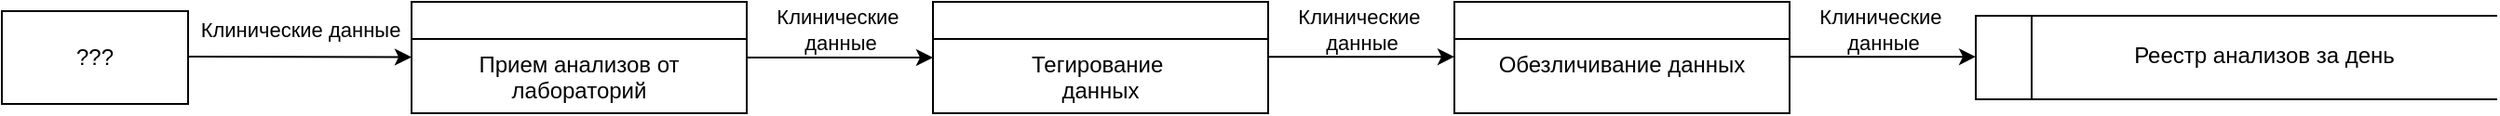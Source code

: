 <mxfile version="25.0.2">
  <diagram name="Страница — 1" id="RvfH6uTryM630vdm2Nb2">
    <mxGraphModel dx="4140" dy="2723" grid="1" gridSize="10" guides="1" tooltips="1" connect="1" arrows="1" fold="1" page="1" pageScale="1" pageWidth="1169" pageHeight="827" math="0" shadow="0">
      <root>
        <mxCell id="0" />
        <mxCell id="1" parent="0" />
        <mxCell id="OCOYGGUI2PRtWdCiAxds-1" value="" style="html=1;dashed=0;whiteSpace=wrap;shape=mxgraph.dfd.dataStoreID;align=left;spacingLeft=3;points=[[0,0],[0.5,0],[1,0],[0,0.5],[1,0.5],[0,1],[0.5,1],[1,1]];" vertex="1" parent="1">
          <mxGeometry x="1510" y="361.5" width="280" height="45" as="geometry" />
        </mxCell>
        <mxCell id="OCOYGGUI2PRtWdCiAxds-2" value="Реестр анализов за день" style="text;whiteSpace=wrap;align=center;" vertex="1" parent="1">
          <mxGeometry x="1540" y="369" width="250" height="30" as="geometry" />
        </mxCell>
        <mxCell id="OCOYGGUI2PRtWdCiAxds-3" value="???" style="html=1;dashed=0;whiteSpace=wrap;rounded=0;" vertex="1" parent="1">
          <mxGeometry x="450" y="359" width="100" height="50" as="geometry" />
        </mxCell>
        <mxCell id="OCOYGGUI2PRtWdCiAxds-4" value="" style="swimlane;fontStyle=0;childLayout=stackLayout;horizontal=1;startSize=20;fillColor=#ffffff;horizontalStack=0;resizeParent=1;resizeParentMax=0;resizeLast=0;collapsible=0;marginBottom=0;swimlaneFillColor=#ffffff;rounded=0;" vertex="1" parent="1">
          <mxGeometry x="670" y="354" width="180" height="60" as="geometry" />
        </mxCell>
        <mxCell id="OCOYGGUI2PRtWdCiAxds-5" value="Прием анализов от лабораторий" style="text;whiteSpace=wrap;align=center;" vertex="1" parent="OCOYGGUI2PRtWdCiAxds-4">
          <mxGeometry y="20" width="180" height="40" as="geometry" />
        </mxCell>
        <mxCell id="OCOYGGUI2PRtWdCiAxds-6" value="Клинические данные" style="endArrow=classic;html=1;rounded=0;exitX=1;exitY=0.5;exitDx=0;exitDy=0;" edge="1" parent="1" target="OCOYGGUI2PRtWdCiAxds-4">
          <mxGeometry y="15" width="50" height="50" relative="1" as="geometry">
            <mxPoint x="550" y="383.5" as="sourcePoint" />
            <mxPoint x="670" y="383.5" as="targetPoint" />
            <mxPoint as="offset" />
          </mxGeometry>
        </mxCell>
        <mxCell id="OCOYGGUI2PRtWdCiAxds-7" value="Клинические&amp;nbsp;&lt;div&gt;данные&lt;/div&gt;" style="endArrow=classic;html=1;rounded=0;exitX=1;exitY=0.25;exitDx=0;exitDy=0;entryX=0;entryY=0.25;entryDx=0;entryDy=0;" edge="1" parent="1" source="OCOYGGUI2PRtWdCiAxds-5" target="OCOYGGUI2PRtWdCiAxds-9">
          <mxGeometry y="15" width="50" height="50" relative="1" as="geometry">
            <mxPoint x="910" y="376.5" as="sourcePoint" />
            <mxPoint x="1030" y="376.5" as="targetPoint" />
            <mxPoint as="offset" />
          </mxGeometry>
        </mxCell>
        <mxCell id="OCOYGGUI2PRtWdCiAxds-8" value="" style="swimlane;fontStyle=0;childLayout=stackLayout;horizontal=1;startSize=20;fillColor=#ffffff;horizontalStack=0;resizeParent=1;resizeParentMax=0;resizeLast=0;collapsible=0;marginBottom=0;swimlaneFillColor=#ffffff;rounded=0;" vertex="1" parent="1">
          <mxGeometry x="950" y="354" width="180" height="60" as="geometry" />
        </mxCell>
        <mxCell id="OCOYGGUI2PRtWdCiAxds-9" value="Тегирование &#xa;данных" style="text;whiteSpace=wrap;align=center;" vertex="1" parent="OCOYGGUI2PRtWdCiAxds-8">
          <mxGeometry y="20" width="180" height="40" as="geometry" />
        </mxCell>
        <mxCell id="OCOYGGUI2PRtWdCiAxds-10" value="" style="swimlane;fontStyle=0;childLayout=stackLayout;horizontal=1;startSize=20;fillColor=#ffffff;horizontalStack=0;resizeParent=1;resizeParentMax=0;resizeLast=0;collapsible=0;marginBottom=0;swimlaneFillColor=#ffffff;rounded=0;" vertex="1" parent="1">
          <mxGeometry x="1230" y="354" width="180" height="60" as="geometry" />
        </mxCell>
        <mxCell id="OCOYGGUI2PRtWdCiAxds-11" value="Обезличивание данных" style="text;whiteSpace=wrap;align=center;" vertex="1" parent="OCOYGGUI2PRtWdCiAxds-10">
          <mxGeometry y="20" width="180" height="40" as="geometry" />
        </mxCell>
        <mxCell id="OCOYGGUI2PRtWdCiAxds-12" value="Клинические&amp;nbsp;&lt;div&gt;данные&lt;/div&gt;" style="endArrow=classic;html=1;rounded=0;exitX=1;exitY=0.25;exitDx=0;exitDy=0;entryX=0;entryY=0.25;entryDx=0;entryDy=0;" edge="1" parent="1">
          <mxGeometry y="15" width="50" height="50" relative="1" as="geometry">
            <mxPoint x="1130" y="383.58" as="sourcePoint" />
            <mxPoint x="1230" y="383.58" as="targetPoint" />
            <mxPoint as="offset" />
          </mxGeometry>
        </mxCell>
        <mxCell id="OCOYGGUI2PRtWdCiAxds-13" value="Клинические&amp;nbsp;&lt;div&gt;данные&lt;/div&gt;" style="endArrow=classic;html=1;rounded=0;exitX=1;exitY=0.25;exitDx=0;exitDy=0;entryX=0;entryY=0.25;entryDx=0;entryDy=0;" edge="1" parent="1">
          <mxGeometry y="15" width="50" height="50" relative="1" as="geometry">
            <mxPoint x="1410" y="383.58" as="sourcePoint" />
            <mxPoint x="1510" y="383.58" as="targetPoint" />
            <mxPoint as="offset" />
          </mxGeometry>
        </mxCell>
      </root>
    </mxGraphModel>
  </diagram>
</mxfile>
